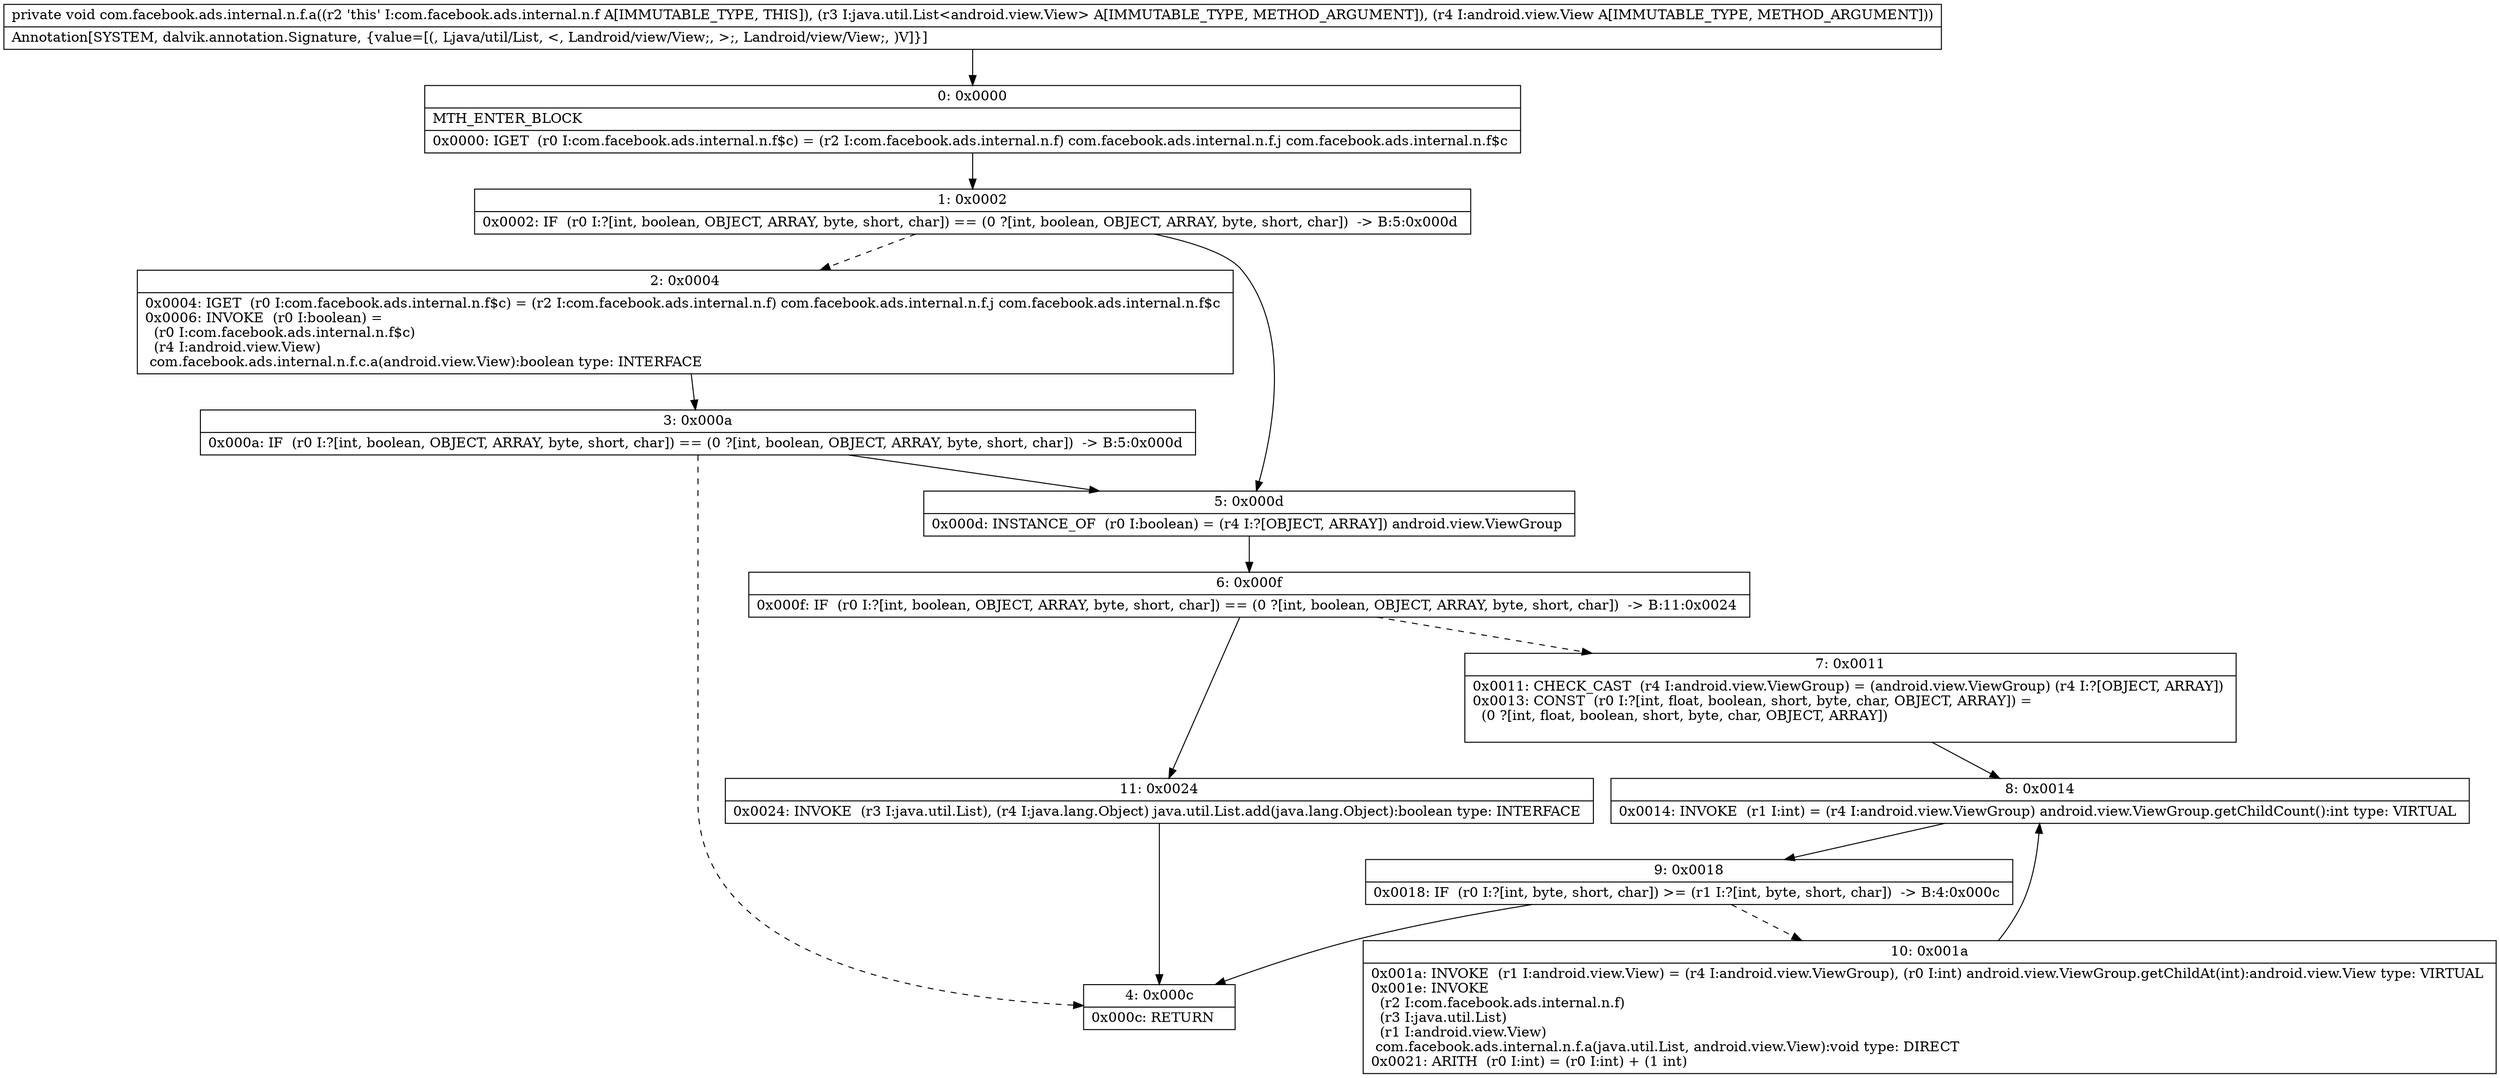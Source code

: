 digraph "CFG forcom.facebook.ads.internal.n.f.a(Ljava\/util\/List;Landroid\/view\/View;)V" {
Node_0 [shape=record,label="{0\:\ 0x0000|MTH_ENTER_BLOCK\l|0x0000: IGET  (r0 I:com.facebook.ads.internal.n.f$c) = (r2 I:com.facebook.ads.internal.n.f) com.facebook.ads.internal.n.f.j com.facebook.ads.internal.n.f$c \l}"];
Node_1 [shape=record,label="{1\:\ 0x0002|0x0002: IF  (r0 I:?[int, boolean, OBJECT, ARRAY, byte, short, char]) == (0 ?[int, boolean, OBJECT, ARRAY, byte, short, char])  \-\> B:5:0x000d \l}"];
Node_2 [shape=record,label="{2\:\ 0x0004|0x0004: IGET  (r0 I:com.facebook.ads.internal.n.f$c) = (r2 I:com.facebook.ads.internal.n.f) com.facebook.ads.internal.n.f.j com.facebook.ads.internal.n.f$c \l0x0006: INVOKE  (r0 I:boolean) = \l  (r0 I:com.facebook.ads.internal.n.f$c)\l  (r4 I:android.view.View)\l com.facebook.ads.internal.n.f.c.a(android.view.View):boolean type: INTERFACE \l}"];
Node_3 [shape=record,label="{3\:\ 0x000a|0x000a: IF  (r0 I:?[int, boolean, OBJECT, ARRAY, byte, short, char]) == (0 ?[int, boolean, OBJECT, ARRAY, byte, short, char])  \-\> B:5:0x000d \l}"];
Node_4 [shape=record,label="{4\:\ 0x000c|0x000c: RETURN   \l}"];
Node_5 [shape=record,label="{5\:\ 0x000d|0x000d: INSTANCE_OF  (r0 I:boolean) = (r4 I:?[OBJECT, ARRAY]) android.view.ViewGroup \l}"];
Node_6 [shape=record,label="{6\:\ 0x000f|0x000f: IF  (r0 I:?[int, boolean, OBJECT, ARRAY, byte, short, char]) == (0 ?[int, boolean, OBJECT, ARRAY, byte, short, char])  \-\> B:11:0x0024 \l}"];
Node_7 [shape=record,label="{7\:\ 0x0011|0x0011: CHECK_CAST  (r4 I:android.view.ViewGroup) = (android.view.ViewGroup) (r4 I:?[OBJECT, ARRAY]) \l0x0013: CONST  (r0 I:?[int, float, boolean, short, byte, char, OBJECT, ARRAY]) = \l  (0 ?[int, float, boolean, short, byte, char, OBJECT, ARRAY])\l \l}"];
Node_8 [shape=record,label="{8\:\ 0x0014|0x0014: INVOKE  (r1 I:int) = (r4 I:android.view.ViewGroup) android.view.ViewGroup.getChildCount():int type: VIRTUAL \l}"];
Node_9 [shape=record,label="{9\:\ 0x0018|0x0018: IF  (r0 I:?[int, byte, short, char]) \>= (r1 I:?[int, byte, short, char])  \-\> B:4:0x000c \l}"];
Node_10 [shape=record,label="{10\:\ 0x001a|0x001a: INVOKE  (r1 I:android.view.View) = (r4 I:android.view.ViewGroup), (r0 I:int) android.view.ViewGroup.getChildAt(int):android.view.View type: VIRTUAL \l0x001e: INVOKE  \l  (r2 I:com.facebook.ads.internal.n.f)\l  (r3 I:java.util.List)\l  (r1 I:android.view.View)\l com.facebook.ads.internal.n.f.a(java.util.List, android.view.View):void type: DIRECT \l0x0021: ARITH  (r0 I:int) = (r0 I:int) + (1 int) \l}"];
Node_11 [shape=record,label="{11\:\ 0x0024|0x0024: INVOKE  (r3 I:java.util.List), (r4 I:java.lang.Object) java.util.List.add(java.lang.Object):boolean type: INTERFACE \l}"];
MethodNode[shape=record,label="{private void com.facebook.ads.internal.n.f.a((r2 'this' I:com.facebook.ads.internal.n.f A[IMMUTABLE_TYPE, THIS]), (r3 I:java.util.List\<android.view.View\> A[IMMUTABLE_TYPE, METHOD_ARGUMENT]), (r4 I:android.view.View A[IMMUTABLE_TYPE, METHOD_ARGUMENT]))  | Annotation[SYSTEM, dalvik.annotation.Signature, \{value=[(, Ljava\/util\/List, \<, Landroid\/view\/View;, \>;, Landroid\/view\/View;, )V]\}]\l}"];
MethodNode -> Node_0;
Node_0 -> Node_1;
Node_1 -> Node_2[style=dashed];
Node_1 -> Node_5;
Node_2 -> Node_3;
Node_3 -> Node_4[style=dashed];
Node_3 -> Node_5;
Node_5 -> Node_6;
Node_6 -> Node_7[style=dashed];
Node_6 -> Node_11;
Node_7 -> Node_8;
Node_8 -> Node_9;
Node_9 -> Node_4;
Node_9 -> Node_10[style=dashed];
Node_10 -> Node_8;
Node_11 -> Node_4;
}

